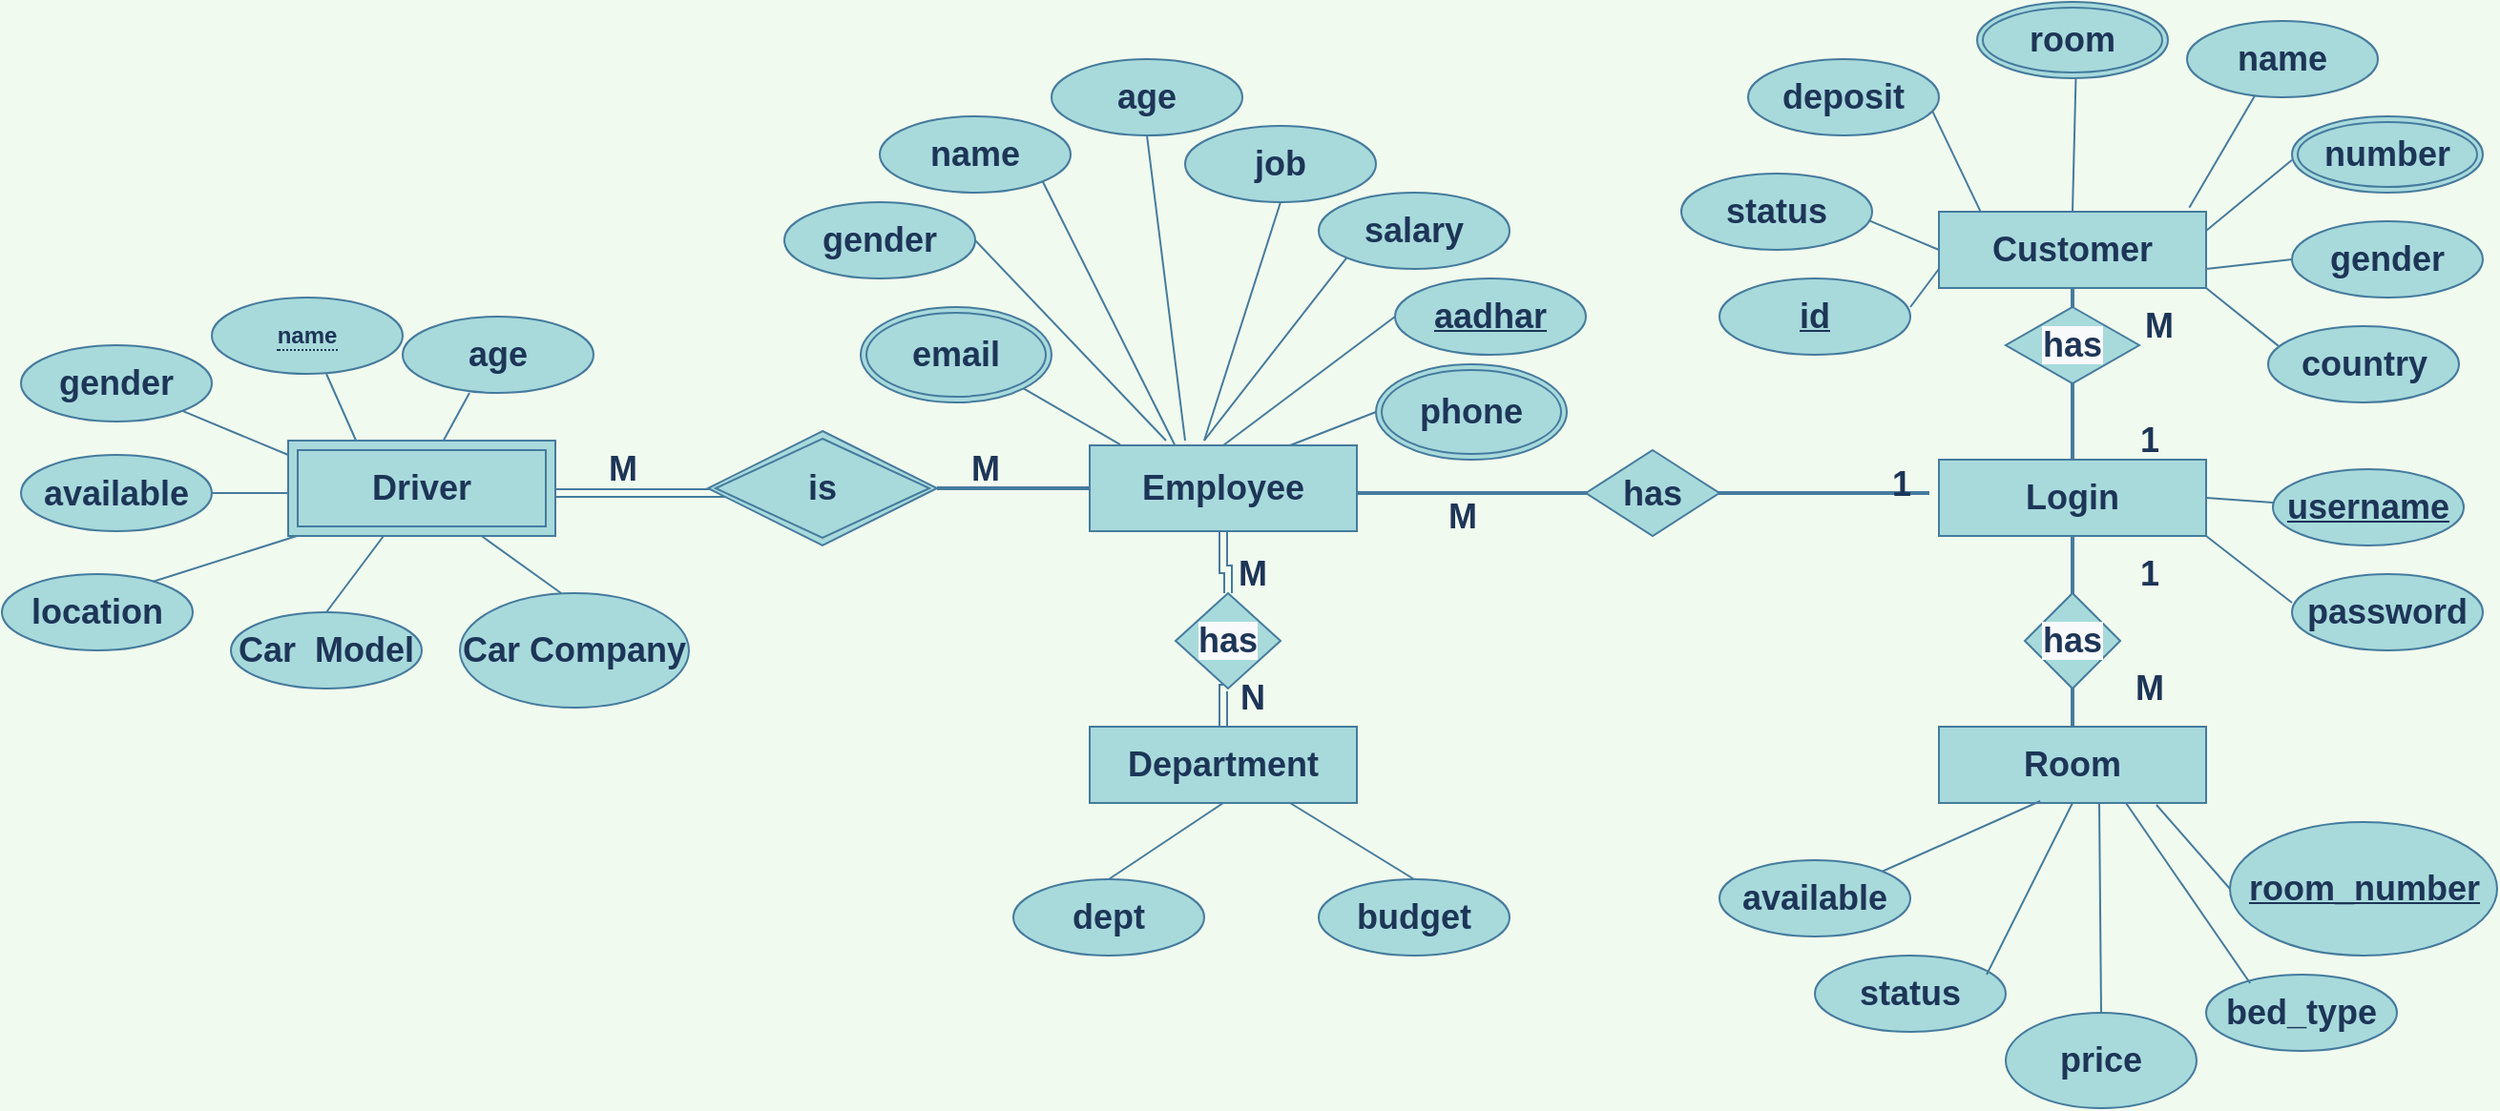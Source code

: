 <mxfile version="15.7.3" type="github">
  <diagram id="R2lEEEUBdFMjLlhIrx00" name="Page-1">
    <mxGraphModel dx="3050" dy="807" grid="1" gridSize="10" guides="1" tooltips="1" connect="1" arrows="1" fold="1" page="1" pageScale="1" pageWidth="850" pageHeight="1100" background="#F1FAEE" math="0" shadow="0" extFonts="Permanent Marker^https://fonts.googleapis.com/css?family=Permanent+Marker">
      <root>
        <mxCell id="0" />
        <mxCell id="1" parent="0" />
        <mxCell id="tLfT9vOAS1rbt2APkhs6-173" value="" style="line;strokeWidth=2;html=1;fontColor=#1D3557;fontStyle=1;rounded=0;labelBackgroundColor=#F1FAEE;fillColor=#A8DADC;strokeColor=#457B9D;" parent="1" vertex="1">
          <mxGeometry x="440" y="382.5" width="340" height="10" as="geometry" />
        </mxCell>
        <mxCell id="tLfT9vOAS1rbt2APkhs6-2" value="Department" style="whiteSpace=wrap;html=1;fontStyle=1;fontSize=18;fontColor=#1D3557;rounded=0;fillColor=#A8DADC;strokeColor=#457B9D;" parent="1" vertex="1">
          <mxGeometry x="340" y="510" width="140" height="40" as="geometry" />
        </mxCell>
        <mxCell id="tLfT9vOAS1rbt2APkhs6-3" value="Customer" style="whiteSpace=wrap;html=1;fontStyle=1;fontSize=18;fontColor=#1D3557;rounded=0;fillColor=#A8DADC;strokeColor=#457B9D;" parent="1" vertex="1">
          <mxGeometry x="785" y="240" width="140" height="40" as="geometry" />
        </mxCell>
        <mxCell id="tLfT9vOAS1rbt2APkhs6-32" style="edgeStyle=orthogonalEdgeStyle;shape=link;orthogonalLoop=1;jettySize=auto;html=1;entryX=0.5;entryY=0;entryDx=0;entryDy=0;fontSize=18;fontColor=#1D3557;fontStyle=1;rounded=0;labelBackgroundColor=#F1FAEE;strokeColor=#457B9D;" parent="1" source="tLfT9vOAS1rbt2APkhs6-4" target="tLfT9vOAS1rbt2APkhs6-15" edge="1">
          <mxGeometry relative="1" as="geometry" />
        </mxCell>
        <mxCell id="tLfT9vOAS1rbt2APkhs6-6" value="Room" style="whiteSpace=wrap;html=1;direction=south;fontStyle=1;fontSize=18;fontColor=#1D3557;rounded=0;fillColor=#A8DADC;strokeColor=#457B9D;" parent="1" vertex="1">
          <mxGeometry x="785" y="510" width="140" height="40" as="geometry" />
        </mxCell>
        <mxCell id="tLfT9vOAS1rbt2APkhs6-33" style="edgeStyle=orthogonalEdgeStyle;shape=link;orthogonalLoop=1;jettySize=auto;html=1;exitX=0.5;exitY=1;exitDx=0;exitDy=0;entryX=0.5;entryY=0;entryDx=0;entryDy=0;fontSize=18;fontColor=#1D3557;fontStyle=1;rounded=0;labelBackgroundColor=#F1FAEE;strokeColor=#457B9D;" parent="1" source="tLfT9vOAS1rbt2APkhs6-15" target="tLfT9vOAS1rbt2APkhs6-2" edge="1">
          <mxGeometry relative="1" as="geometry" />
        </mxCell>
        <mxCell id="tLfT9vOAS1rbt2APkhs6-15" value="&#xa;&#xa;&lt;span style=&quot;font-family: helvetica; font-size: 18px; font-style: normal; letter-spacing: normal; text-align: center; text-indent: 0px; text-transform: none; word-spacing: 0px; background-color: rgb(248, 249, 250); display: inline; float: none;&quot;&gt;has&lt;/span&gt;&#xa;&#xa;" style="rhombus;whiteSpace=wrap;html=1;fontSize=18;fontColor=#1D3557;fontStyle=1;rounded=0;fillColor=#A8DADC;strokeColor=#457B9D;" parent="1" vertex="1">
          <mxGeometry x="385" y="440" width="55" height="50" as="geometry" />
        </mxCell>
        <mxCell id="tLfT9vOAS1rbt2APkhs6-25" style="edgeStyle=orthogonalEdgeStyle;orthogonalLoop=1;jettySize=auto;html=1;exitX=0;exitY=0.5;exitDx=0;exitDy=0;entryX=0;entryY=0.5;entryDx=0;entryDy=0;fontSize=18;fontColor=#1D3557;fontStyle=1;rounded=0;labelBackgroundColor=#F1FAEE;strokeColor=#457B9D;" parent="1" edge="1">
          <mxGeometry relative="1" as="geometry">
            <mxPoint x="160" y="387.5" as="sourcePoint" />
            <mxPoint x="160" y="387.5" as="targetPoint" />
          </mxGeometry>
        </mxCell>
        <mxCell id="tLfT9vOAS1rbt2APkhs6-31" style="edgeStyle=orthogonalEdgeStyle;shape=link;orthogonalLoop=1;jettySize=auto;html=1;exitX=0;exitY=0.5;exitDx=0;exitDy=0;entryX=1;entryY=0.5;entryDx=0;entryDy=0;fontSize=18;fontColor=#1D3557;fontStyle=1;rounded=0;labelBackgroundColor=#F1FAEE;strokeColor=#457B9D;" parent="1" edge="1">
          <mxGeometry relative="1" as="geometry">
            <mxPoint x="160" y="387.5" as="sourcePoint" />
            <mxPoint x="60" y="387.5" as="targetPoint" />
          </mxGeometry>
        </mxCell>
        <mxCell id="tLfT9vOAS1rbt2APkhs6-17" value="has" style="rhombus;whiteSpace=wrap;html=1;fontSize=18;fontColor=#1D3557;fontStyle=1;rounded=0;fillColor=#A8DADC;strokeColor=#457B9D;" parent="1" vertex="1">
          <mxGeometry x="600" y="365" width="70" height="45" as="geometry" />
        </mxCell>
        <mxCell id="tLfT9vOAS1rbt2APkhs6-40" value="M" style="text;html=1;resizable=0;autosize=1;align=center;verticalAlign=middle;points=[];fillColor=none;strokeColor=none;fontSize=18;fontColor=#1D3557;fontStyle=1;rounded=0;" parent="1" vertex="1">
          <mxGeometry x="885" y="285" width="30" height="30" as="geometry" />
        </mxCell>
        <mxCell id="tLfT9vOAS1rbt2APkhs6-41" value="1" style="text;html=1;resizable=0;autosize=1;align=center;verticalAlign=middle;points=[];fillColor=none;strokeColor=none;fontSize=18;fontColor=#1D3557;fontStyle=1;rounded=0;" parent="1" vertex="1">
          <mxGeometry x="880" y="345" width="30" height="30" as="geometry" />
        </mxCell>
        <mxCell id="tLfT9vOAS1rbt2APkhs6-42" value="M" style="text;html=1;resizable=0;autosize=1;align=center;verticalAlign=middle;points=[];fillColor=none;strokeColor=none;fontSize=18;fontColor=#1D3557;fontStyle=1;rounded=0;" parent="1" vertex="1">
          <mxGeometry x="880" y="475" width="30" height="30" as="geometry" />
        </mxCell>
        <mxCell id="tLfT9vOAS1rbt2APkhs6-43" value="1" style="text;html=1;resizable=0;autosize=1;align=center;verticalAlign=middle;points=[];fillColor=none;strokeColor=none;fontSize=18;fontColor=#1D3557;fontStyle=1;rounded=0;" parent="1" vertex="1">
          <mxGeometry x="880" y="415" width="30" height="30" as="geometry" />
        </mxCell>
        <mxCell id="tLfT9vOAS1rbt2APkhs6-44" value="N" style="text;html=1;resizable=0;autosize=1;align=center;verticalAlign=middle;points=[];fillColor=none;strokeColor=none;fontSize=18;fontColor=#1D3557;fontStyle=1;rounded=0;" parent="1" vertex="1">
          <mxGeometry x="410" y="480" width="30" height="30" as="geometry" />
        </mxCell>
        <mxCell id="tLfT9vOAS1rbt2APkhs6-45" value="M" style="text;html=1;resizable=0;autosize=1;align=center;verticalAlign=middle;points=[];fillColor=none;strokeColor=none;fontSize=18;fontColor=#1D3557;fontStyle=1;rounded=0;" parent="1" vertex="1">
          <mxGeometry x="410" y="415" width="30" height="30" as="geometry" />
        </mxCell>
        <mxCell id="tLfT9vOAS1rbt2APkhs6-46" value="1" style="text;html=1;resizable=0;autosize=1;align=center;verticalAlign=middle;points=[];fillColor=none;strokeColor=none;fontSize=18;fontColor=#1D3557;fontStyle=1;rounded=0;" parent="1" vertex="1">
          <mxGeometry x="750" y="367.5" width="30" height="30" as="geometry" />
        </mxCell>
        <mxCell id="tLfT9vOAS1rbt2APkhs6-48" value="M" style="text;html=1;resizable=0;autosize=1;align=center;verticalAlign=middle;points=[];fillColor=none;strokeColor=none;fontSize=18;fontColor=#1D3557;fontStyle=1;rounded=0;" parent="1" vertex="1">
          <mxGeometry x="270" y="360" width="30" height="30" as="geometry" />
        </mxCell>
        <mxCell id="tLfT9vOAS1rbt2APkhs6-49" value="M" style="text;html=1;resizable=0;autosize=1;align=center;verticalAlign=middle;points=[];fillColor=none;strokeColor=none;fontSize=18;fontColor=#1D3557;fontStyle=1;rounded=0;" parent="1" vertex="1">
          <mxGeometry x="80" y="360" width="30" height="30" as="geometry" />
        </mxCell>
        <mxCell id="tLfT9vOAS1rbt2APkhs6-58" value="" style="endArrow=none;html=1;fontSize=18;entryX=0;entryY=0.5;entryDx=0;entryDy=0;exitX=1;exitY=0.5;exitDx=0;exitDy=0;fontColor=#1D3557;fontStyle=1;rounded=0;labelBackgroundColor=#F1FAEE;strokeColor=#457B9D;" parent="1" source="tLfT9vOAS1rbt2APkhs6-5" edge="1">
          <mxGeometry width="50" height="50" relative="1" as="geometry">
            <mxPoint x="920" y="400" as="sourcePoint" />
            <mxPoint x="960.0" y="392.5" as="targetPoint" />
          </mxGeometry>
        </mxCell>
        <mxCell id="tLfT9vOAS1rbt2APkhs6-61" value="" style="endArrow=none;html=1;fontSize=18;exitX=1;exitY=1;exitDx=0;exitDy=0;entryX=0;entryY=0.5;entryDx=0;entryDy=0;fontColor=#1D3557;fontStyle=1;rounded=0;labelBackgroundColor=#F1FAEE;strokeColor=#457B9D;" parent="1" source="tLfT9vOAS1rbt2APkhs6-5" edge="1">
          <mxGeometry width="50" height="50" relative="1" as="geometry">
            <mxPoint x="925" y="462.5" as="sourcePoint" />
            <mxPoint x="970.0" y="445" as="targetPoint" />
          </mxGeometry>
        </mxCell>
        <mxCell id="tLfT9vOAS1rbt2APkhs6-81" value="" style="endArrow=none;html=1;fontSize=18;entryX=0.693;entryY=1.071;entryDx=0;entryDy=0;entryPerimeter=0;exitX=0.157;exitY=0.008;exitDx=0;exitDy=0;exitPerimeter=0;fontColor=#1D3557;fontStyle=1;rounded=0;labelBackgroundColor=#F1FAEE;strokeColor=#457B9D;" parent="1" source="tLfT9vOAS1rbt2APkhs6-3" edge="1">
          <mxGeometry width="50" height="50" relative="1" as="geometry">
            <mxPoint x="740" y="290" as="sourcePoint" />
            <mxPoint x="779.475" y="182.84" as="targetPoint" />
          </mxGeometry>
        </mxCell>
        <mxCell id="tLfT9vOAS1rbt2APkhs6-82" value="" style="endArrow=none;html=1;fontSize=18;entryX=0.36;entryY=0.988;entryDx=0;entryDy=0;entryPerimeter=0;exitX=0.5;exitY=0;exitDx=0;exitDy=0;fontColor=#1D3557;fontStyle=1;rounded=0;labelBackgroundColor=#F1FAEE;strokeColor=#457B9D;" parent="1" source="tLfT9vOAS1rbt2APkhs6-3" edge="1">
          <mxGeometry width="50" height="50" relative="1" as="geometry">
            <mxPoint x="816.98" y="250.32" as="sourcePoint" />
            <mxPoint x="857" y="159.52" as="targetPoint" />
          </mxGeometry>
        </mxCell>
        <mxCell id="tLfT9vOAS1rbt2APkhs6-83" value="" style="endArrow=none;html=1;fontSize=18;exitX=0.937;exitY=-0.054;exitDx=0;exitDy=0;exitPerimeter=0;fontColor=#1D3557;fontStyle=1;rounded=0;labelBackgroundColor=#F1FAEE;strokeColor=#457B9D;" parent="1" source="tLfT9vOAS1rbt2APkhs6-3" edge="1">
          <mxGeometry width="50" height="50" relative="1" as="geometry">
            <mxPoint x="977.51" y="217.48" as="sourcePoint" />
            <mxPoint x="956.401" y="169.104" as="targetPoint" />
          </mxGeometry>
        </mxCell>
        <mxCell id="tLfT9vOAS1rbt2APkhs6-84" value="" style="endArrow=none;html=1;fontSize=18;entryX=0.693;entryY=1.071;entryDx=0;entryDy=0;entryPerimeter=0;exitX=1;exitY=0.25;exitDx=0;exitDy=0;fontColor=#1D3557;fontStyle=1;rounded=0;labelBackgroundColor=#F1FAEE;strokeColor=#457B9D;" parent="1" source="tLfT9vOAS1rbt2APkhs6-3" edge="1">
          <mxGeometry width="50" height="50" relative="1" as="geometry">
            <mxPoint x="997.51" y="270.32" as="sourcePoint" />
            <mxPoint x="970.005" y="212.84" as="targetPoint" />
          </mxGeometry>
        </mxCell>
        <mxCell id="tLfT9vOAS1rbt2APkhs6-85" value="" style="endArrow=none;html=1;fontSize=18;entryX=0;entryY=0.5;entryDx=0;entryDy=0;exitX=1;exitY=0.75;exitDx=0;exitDy=0;fontColor=#1D3557;fontStyle=1;rounded=0;labelBackgroundColor=#F1FAEE;strokeColor=#457B9D;" parent="1" source="tLfT9vOAS1rbt2APkhs6-3" edge="1">
          <mxGeometry width="50" height="50" relative="1" as="geometry">
            <mxPoint x="846.98" y="280.32" as="sourcePoint" />
            <mxPoint x="970.0" y="265" as="targetPoint" />
          </mxGeometry>
        </mxCell>
        <mxCell id="tLfT9vOAS1rbt2APkhs6-86" value="" style="endArrow=none;html=1;fontSize=18;entryX=0.949;entryY=0.842;entryDx=0;entryDy=0;entryPerimeter=0;exitX=0;exitY=0.5;exitDx=0;exitDy=0;fontColor=#1D3557;fontStyle=1;rounded=0;labelBackgroundColor=#F1FAEE;strokeColor=#457B9D;" parent="1" source="tLfT9vOAS1rbt2APkhs6-3" edge="1">
          <mxGeometry width="50" height="50" relative="1" as="geometry">
            <mxPoint x="856.98" y="290.32" as="sourcePoint" />
            <mxPoint x="746.175" y="243.68" as="targetPoint" />
          </mxGeometry>
        </mxCell>
        <mxCell id="tLfT9vOAS1rbt2APkhs6-87" value="" style="endArrow=none;html=1;fontSize=18;entryX=1;entryY=0.25;entryDx=0;entryDy=0;entryPerimeter=0;exitX=0;exitY=0.75;exitDx=0;exitDy=0;fontColor=#1D3557;fontStyle=1;rounded=0;labelBackgroundColor=#F1FAEE;strokeColor=#457B9D;" parent="1" source="tLfT9vOAS1rbt2APkhs6-3" edge="1">
          <mxGeometry width="50" height="50" relative="1" as="geometry">
            <mxPoint x="866.98" y="300.32" as="sourcePoint" />
            <mxPoint x="770" y="290" as="targetPoint" />
          </mxGeometry>
        </mxCell>
        <mxCell id="tLfT9vOAS1rbt2APkhs6-89" value="" style="endArrow=none;html=1;fontSize=18;entryX=1;entryY=1;entryDx=0;entryDy=0;exitX=0.053;exitY=0.258;exitDx=0;exitDy=0;exitPerimeter=0;fontColor=#1D3557;fontStyle=1;rounded=0;labelBackgroundColor=#F1FAEE;strokeColor=#457B9D;" parent="1" source="tLfT9vOAS1rbt2APkhs6-97" target="tLfT9vOAS1rbt2APkhs6-3" edge="1">
          <mxGeometry width="50" height="50" relative="1" as="geometry">
            <mxPoint x="960.983" y="305.858" as="sourcePoint" />
            <mxPoint x="849.475" y="252.84" as="targetPoint" />
          </mxGeometry>
        </mxCell>
        <mxCell id="tLfT9vOAS1rbt2APkhs6-90" value="id" style="ellipse;whiteSpace=wrap;html=1;align=center;fontStyle=5;fontSize=18;fontColor=#1D3557;rounded=0;fillColor=#A8DADC;strokeColor=#457B9D;" parent="1" vertex="1">
          <mxGeometry x="670" y="275" width="100" height="40" as="geometry" />
        </mxCell>
        <mxCell id="tLfT9vOAS1rbt2APkhs6-91" value="number" style="ellipse;shape=doubleEllipse;margin=3;whiteSpace=wrap;html=1;align=center;fontSize=18;fontColor=#1D3557;fontStyle=1;rounded=0;fillColor=#A8DADC;strokeColor=#457B9D;" parent="1" vertex="1">
          <mxGeometry x="970" y="190" width="100" height="40" as="geometry" />
        </mxCell>
        <mxCell id="tLfT9vOAS1rbt2APkhs6-92" value="room" style="ellipse;shape=doubleEllipse;margin=3;whiteSpace=wrap;html=1;align=center;fontSize=18;fontColor=#1D3557;fontStyle=1;rounded=0;fillColor=#A8DADC;strokeColor=#457B9D;" parent="1" vertex="1">
          <mxGeometry x="805" y="130" width="100" height="40" as="geometry" />
        </mxCell>
        <mxCell id="tLfT9vOAS1rbt2APkhs6-93" value="gender" style="ellipse;whiteSpace=wrap;html=1;align=center;fontSize=18;fontColor=#1D3557;fontStyle=1;rounded=0;fillColor=#A8DADC;strokeColor=#457B9D;" parent="1" vertex="1">
          <mxGeometry x="970" y="245" width="100" height="40" as="geometry" />
        </mxCell>
        <mxCell id="tLfT9vOAS1rbt2APkhs6-94" value="name" style="ellipse;whiteSpace=wrap;html=1;align=center;fontSize=18;fontColor=#1D3557;fontStyle=1;rounded=0;fillColor=#A8DADC;strokeColor=#457B9D;" parent="1" vertex="1">
          <mxGeometry x="915" y="140" width="100" height="40" as="geometry" />
        </mxCell>
        <mxCell id="tLfT9vOAS1rbt2APkhs6-95" value="deposit" style="ellipse;whiteSpace=wrap;html=1;align=center;fontSize=18;fontColor=#1D3557;fontStyle=1;rounded=0;fillColor=#A8DADC;strokeColor=#457B9D;" parent="1" vertex="1">
          <mxGeometry x="685" y="160" width="100" height="40" as="geometry" />
        </mxCell>
        <mxCell id="tLfT9vOAS1rbt2APkhs6-96" value="status" style="ellipse;whiteSpace=wrap;html=1;align=center;fontSize=18;fontColor=#1D3557;fontStyle=1;rounded=0;fillColor=#A8DADC;strokeColor=#457B9D;" parent="1" vertex="1">
          <mxGeometry x="650" y="220" width="100" height="40" as="geometry" />
        </mxCell>
        <mxCell id="tLfT9vOAS1rbt2APkhs6-97" value="country" style="ellipse;whiteSpace=wrap;html=1;align=center;fontSize=18;fontColor=#1D3557;fontStyle=1;rounded=0;fillColor=#A8DADC;strokeColor=#457B9D;" parent="1" vertex="1">
          <mxGeometry x="957.5" y="300" width="100" height="40" as="geometry" />
        </mxCell>
        <mxCell id="tLfT9vOAS1rbt2APkhs6-98" value="&lt;u&gt;username&lt;/u&gt;" style="ellipse;whiteSpace=wrap;html=1;align=center;fontSize=18;fontColor=#1D3557;fontStyle=1;rounded=0;fillColor=#A8DADC;strokeColor=#457B9D;" parent="1" vertex="1">
          <mxGeometry x="960" y="375" width="100" height="40" as="geometry" />
        </mxCell>
        <mxCell id="tLfT9vOAS1rbt2APkhs6-105" value="gender" style="ellipse;whiteSpace=wrap;html=1;align=center;fontSize=18;fontColor=#1D3557;fontStyle=1;rounded=0;fillColor=#A8DADC;strokeColor=#457B9D;" parent="1" vertex="1">
          <mxGeometry x="180" y="235" width="100" height="40" as="geometry" />
        </mxCell>
        <mxCell id="tLfT9vOAS1rbt2APkhs6-106" value="name" style="ellipse;whiteSpace=wrap;html=1;align=center;fontSize=18;fontColor=#1D3557;fontStyle=1;rounded=0;fillColor=#A8DADC;strokeColor=#457B9D;" parent="1" vertex="1">
          <mxGeometry x="230" y="190" width="100" height="40" as="geometry" />
        </mxCell>
        <mxCell id="tLfT9vOAS1rbt2APkhs6-107" value="age" style="ellipse;whiteSpace=wrap;html=1;align=center;fontSize=18;fontColor=#1D3557;fontStyle=1;rounded=0;fillColor=#A8DADC;strokeColor=#457B9D;" parent="1" vertex="1">
          <mxGeometry x="320" y="160" width="100" height="40" as="geometry" />
        </mxCell>
        <mxCell id="tLfT9vOAS1rbt2APkhs6-108" value="salary" style="ellipse;whiteSpace=wrap;html=1;align=center;fontSize=18;fontColor=#1D3557;fontStyle=1;rounded=0;fillColor=#A8DADC;strokeColor=#457B9D;" parent="1" vertex="1">
          <mxGeometry x="460" y="230" width="100" height="40" as="geometry" />
        </mxCell>
        <mxCell id="tLfT9vOAS1rbt2APkhs6-110" value="job" style="ellipse;whiteSpace=wrap;html=1;align=center;fontSize=18;fontColor=#1D3557;fontStyle=1;rounded=0;fillColor=#A8DADC;strokeColor=#457B9D;" parent="1" vertex="1">
          <mxGeometry x="390" y="195" width="100" height="40" as="geometry" />
        </mxCell>
        <mxCell id="tLfT9vOAS1rbt2APkhs6-111" value="&lt;span&gt;Car&amp;nbsp; Model&lt;/span&gt;" style="ellipse;whiteSpace=wrap;html=1;align=center;fontSize=18;fontStyle=1;fontColor=#1D3557;rounded=0;fillColor=#A8DADC;strokeColor=#457B9D;" parent="1" vertex="1">
          <mxGeometry x="-110" y="450" width="100" height="40" as="geometry" />
        </mxCell>
        <mxCell id="tLfT9vOAS1rbt2APkhs6-112" value="phone" style="ellipse;shape=doubleEllipse;margin=3;whiteSpace=wrap;html=1;align=center;fontSize=18;fontColor=#1D3557;fontStyle=1;rounded=0;fillColor=#A8DADC;strokeColor=#457B9D;" parent="1" vertex="1">
          <mxGeometry x="490" y="320" width="100" height="50" as="geometry" />
        </mxCell>
        <mxCell id="tLfT9vOAS1rbt2APkhs6-113" value="aadhar" style="ellipse;whiteSpace=wrap;html=1;align=center;fontStyle=5;fontSize=18;fontColor=#1D3557;rounded=0;fillColor=#A8DADC;strokeColor=#457B9D;" parent="1" vertex="1">
          <mxGeometry x="500" y="275" width="100" height="40" as="geometry" />
        </mxCell>
        <mxCell id="tLfT9vOAS1rbt2APkhs6-114" value="email" style="ellipse;shape=doubleEllipse;margin=3;whiteSpace=wrap;html=1;align=center;fontSize=18;fontColor=#1D3557;fontStyle=1;rounded=0;fillColor=#A8DADC;strokeColor=#457B9D;" parent="1" vertex="1">
          <mxGeometry x="220" y="290" width="100" height="50" as="geometry" />
        </mxCell>
        <mxCell id="tLfT9vOAS1rbt2APkhs6-124" value="" style="endArrow=none;html=1;fontSize=18;entryX=0.5;entryY=1;entryDx=0;entryDy=0;fontColor=#1D3557;fontStyle=1;rounded=0;labelBackgroundColor=#F1FAEE;strokeColor=#457B9D;" parent="1" target="tLfT9vOAS1rbt2APkhs6-110" edge="1">
          <mxGeometry width="50" height="50" relative="1" as="geometry">
            <mxPoint x="400" y="360" as="sourcePoint" />
            <mxPoint x="395" y="280" as="targetPoint" />
          </mxGeometry>
        </mxCell>
        <mxCell id="tLfT9vOAS1rbt2APkhs6-125" value="" style="endArrow=none;html=1;fontSize=18;entryX=0.5;entryY=1;entryDx=0;entryDy=0;fontColor=#1D3557;fontStyle=1;rounded=0;labelBackgroundColor=#F1FAEE;strokeColor=#457B9D;" parent="1" edge="1">
          <mxGeometry width="50" height="50" relative="1" as="geometry">
            <mxPoint x="390" y="360" as="sourcePoint" />
            <mxPoint x="370" y="200" as="targetPoint" />
          </mxGeometry>
        </mxCell>
        <mxCell id="tLfT9vOAS1rbt2APkhs6-126" value="" style="endArrow=none;html=1;fontSize=18;entryX=0;entryY=1;entryDx=0;entryDy=0;fontColor=#1D3557;fontStyle=1;rounded=0;labelBackgroundColor=#F1FAEE;strokeColor=#457B9D;" parent="1" target="tLfT9vOAS1rbt2APkhs6-108" edge="1">
          <mxGeometry width="50" height="50" relative="1" as="geometry">
            <mxPoint x="400" y="360" as="sourcePoint" />
            <mxPoint x="460" y="255" as="targetPoint" />
          </mxGeometry>
        </mxCell>
        <mxCell id="tLfT9vOAS1rbt2APkhs6-127" value="" style="endArrow=none;html=1;fontSize=18;entryX=0;entryY=0.5;entryDx=0;entryDy=0;exitX=0.5;exitY=0;exitDx=0;exitDy=0;fontColor=#1D3557;fontStyle=1;rounded=0;labelBackgroundColor=#F1FAEE;strokeColor=#457B9D;" parent="1" source="tLfT9vOAS1rbt2APkhs6-4" target="tLfT9vOAS1rbt2APkhs6-113" edge="1">
          <mxGeometry width="50" height="50" relative="1" as="geometry">
            <mxPoint x="430" y="390" as="sourcePoint" />
            <mxPoint x="470" y="265" as="targetPoint" />
          </mxGeometry>
        </mxCell>
        <mxCell id="tLfT9vOAS1rbt2APkhs6-128" value="" style="endArrow=none;html=1;fontSize=18;entryX=0;entryY=0.5;entryDx=0;entryDy=0;exitX=0.75;exitY=0;exitDx=0;exitDy=0;fontColor=#1D3557;fontStyle=1;rounded=0;labelBackgroundColor=#F1FAEE;strokeColor=#457B9D;" parent="1" source="tLfT9vOAS1rbt2APkhs6-4" target="tLfT9vOAS1rbt2APkhs6-112" edge="1">
          <mxGeometry width="50" height="50" relative="1" as="geometry">
            <mxPoint x="440" y="400" as="sourcePoint" />
            <mxPoint x="480" y="275" as="targetPoint" />
          </mxGeometry>
        </mxCell>
        <mxCell id="tLfT9vOAS1rbt2APkhs6-129" value="" style="endArrow=none;html=1;fontSize=18;entryX=1;entryY=1;entryDx=0;entryDy=0;exitX=0.321;exitY=0.011;exitDx=0;exitDy=0;exitPerimeter=0;fontColor=#1D3557;fontStyle=1;rounded=0;labelBackgroundColor=#F1FAEE;strokeColor=#457B9D;" parent="1" source="tLfT9vOAS1rbt2APkhs6-4" target="tLfT9vOAS1rbt2APkhs6-106" edge="1">
          <mxGeometry width="50" height="50" relative="1" as="geometry">
            <mxPoint x="450" y="410" as="sourcePoint" />
            <mxPoint x="490" y="285" as="targetPoint" />
          </mxGeometry>
        </mxCell>
        <mxCell id="tLfT9vOAS1rbt2APkhs6-130" value="" style="endArrow=none;html=1;fontSize=18;entryX=1;entryY=0.5;entryDx=0;entryDy=0;fontColor=#1D3557;fontStyle=1;rounded=0;labelBackgroundColor=#F1FAEE;strokeColor=#457B9D;" parent="1" target="tLfT9vOAS1rbt2APkhs6-105" edge="1">
          <mxGeometry width="50" height="50" relative="1" as="geometry">
            <mxPoint x="380" y="360" as="sourcePoint" />
            <mxPoint x="500" y="295" as="targetPoint" />
          </mxGeometry>
        </mxCell>
        <mxCell id="tLfT9vOAS1rbt2APkhs6-131" value="" style="endArrow=none;html=1;fontSize=18;entryX=1;entryY=1;entryDx=0;entryDy=0;exitX=0.114;exitY=-0.011;exitDx=0;exitDy=0;exitPerimeter=0;fontColor=#1D3557;fontStyle=1;rounded=0;labelBackgroundColor=#F1FAEE;strokeColor=#457B9D;" parent="1" source="tLfT9vOAS1rbt2APkhs6-4" target="tLfT9vOAS1rbt2APkhs6-114" edge="1">
          <mxGeometry width="50" height="50" relative="1" as="geometry">
            <mxPoint x="470" y="430" as="sourcePoint" />
            <mxPoint x="510" y="305" as="targetPoint" />
          </mxGeometry>
        </mxCell>
        <mxCell id="tLfT9vOAS1rbt2APkhs6-132" value="dept" style="ellipse;whiteSpace=wrap;html=1;align=center;fontSize=18;fontColor=#1D3557;fontStyle=1;rounded=0;fillColor=#A8DADC;strokeColor=#457B9D;" parent="1" vertex="1">
          <mxGeometry x="300" y="590" width="100" height="40" as="geometry" />
        </mxCell>
        <mxCell id="tLfT9vOAS1rbt2APkhs6-133" value="budget" style="ellipse;whiteSpace=wrap;html=1;align=center;fontSize=18;fontColor=#1D3557;fontStyle=1;rounded=0;fillColor=#A8DADC;strokeColor=#457B9D;" parent="1" vertex="1">
          <mxGeometry x="460" y="590" width="100" height="40" as="geometry" />
        </mxCell>
        <mxCell id="tLfT9vOAS1rbt2APkhs6-134" value="" style="endArrow=none;html=1;fontSize=18;entryX=0.5;entryY=0;entryDx=0;entryDy=0;exitX=0.75;exitY=1;exitDx=0;exitDy=0;fontColor=#1D3557;fontStyle=1;rounded=0;labelBackgroundColor=#F1FAEE;strokeColor=#457B9D;" parent="1" source="tLfT9vOAS1rbt2APkhs6-2" target="tLfT9vOAS1rbt2APkhs6-133" edge="1">
          <mxGeometry width="50" height="50" relative="1" as="geometry">
            <mxPoint x="480" y="440" as="sourcePoint" />
            <mxPoint x="520" y="315" as="targetPoint" />
          </mxGeometry>
        </mxCell>
        <mxCell id="tLfT9vOAS1rbt2APkhs6-135" value="" style="endArrow=none;html=1;fontSize=18;entryX=0.5;entryY=1;entryDx=0;entryDy=0;exitX=0.5;exitY=0;exitDx=0;exitDy=0;fontColor=#1D3557;fontStyle=1;rounded=0;labelBackgroundColor=#F1FAEE;strokeColor=#457B9D;" parent="1" source="tLfT9vOAS1rbt2APkhs6-132" target="tLfT9vOAS1rbt2APkhs6-2" edge="1">
          <mxGeometry width="50" height="50" relative="1" as="geometry">
            <mxPoint x="490" y="450" as="sourcePoint" />
            <mxPoint x="530" y="325" as="targetPoint" />
          </mxGeometry>
        </mxCell>
        <mxCell id="tLfT9vOAS1rbt2APkhs6-136" value="Car Company" style="ellipse;whiteSpace=wrap;html=1;align=center;fontSize=18;fontColor=#1D3557;fontStyle=1;rounded=0;fillColor=#A8DADC;strokeColor=#457B9D;" parent="1" vertex="1">
          <mxGeometry x="10" y="440" width="120" height="60" as="geometry" />
        </mxCell>
        <mxCell id="tLfT9vOAS1rbt2APkhs6-137" value="available" style="ellipse;whiteSpace=wrap;html=1;align=center;fontSize=18;fontColor=#1D3557;fontStyle=1;rounded=0;fillColor=#A8DADC;strokeColor=#457B9D;" parent="1" vertex="1">
          <mxGeometry x="-220" y="367.5" width="100" height="40" as="geometry" />
        </mxCell>
        <mxCell id="tLfT9vOAS1rbt2APkhs6-138" value="available" style="ellipse;whiteSpace=wrap;html=1;align=center;fontSize=18;fontColor=#1D3557;fontStyle=1;rounded=0;fillColor=#A8DADC;strokeColor=#457B9D;" parent="1" vertex="1">
          <mxGeometry x="670" y="580" width="100" height="40" as="geometry" />
        </mxCell>
        <mxCell id="tLfT9vOAS1rbt2APkhs6-139" value="room_number" style="ellipse;whiteSpace=wrap;html=1;align=center;fontSize=18;fontStyle=5;fontColor=#1D3557;rounded=0;fillColor=#A8DADC;strokeColor=#457B9D;" parent="1" vertex="1">
          <mxGeometry x="937.5" y="560" width="140" height="70" as="geometry" />
        </mxCell>
        <mxCell id="tLfT9vOAS1rbt2APkhs6-140" value="status" style="ellipse;whiteSpace=wrap;html=1;align=center;fontSize=18;fontColor=#1D3557;fontStyle=1;rounded=0;fillColor=#A8DADC;strokeColor=#457B9D;" parent="1" vertex="1">
          <mxGeometry x="720" y="630" width="100" height="40" as="geometry" />
        </mxCell>
        <mxCell id="tLfT9vOAS1rbt2APkhs6-141" value="bed_type" style="ellipse;whiteSpace=wrap;html=1;align=center;fontSize=18;fontColor=#1D3557;fontStyle=1;rounded=0;fillColor=#A8DADC;strokeColor=#457B9D;" parent="1" vertex="1">
          <mxGeometry x="925" y="640" width="100" height="40" as="geometry" />
        </mxCell>
        <mxCell id="tLfT9vOAS1rbt2APkhs6-142" value="price" style="ellipse;whiteSpace=wrap;html=1;align=center;fontSize=18;fontColor=#1D3557;fontStyle=1;rounded=0;fillColor=#A8DADC;strokeColor=#457B9D;" parent="1" vertex="1">
          <mxGeometry x="820" y="660" width="100" height="50" as="geometry" />
        </mxCell>
        <mxCell id="tLfT9vOAS1rbt2APkhs6-144" value="" style="endArrow=none;html=1;fontSize=18;entryX=0.975;entryY=0.621;entryDx=0;entryDy=0;entryPerimeter=0;exitX=1;exitY=0;exitDx=0;exitDy=0;fontColor=#1D3557;fontStyle=1;rounded=0;labelBackgroundColor=#F1FAEE;strokeColor=#457B9D;" parent="1" source="tLfT9vOAS1rbt2APkhs6-138" target="tLfT9vOAS1rbt2APkhs6-6" edge="1">
          <mxGeometry width="50" height="50" relative="1" as="geometry">
            <mxPoint x="800" y="630" as="sourcePoint" />
            <mxPoint x="850" y="580" as="targetPoint" />
          </mxGeometry>
        </mxCell>
        <mxCell id="tLfT9vOAS1rbt2APkhs6-145" value="" style="endArrow=none;html=1;fontSize=18;entryX=1;entryY=0.5;entryDx=0;entryDy=0;fontColor=#1D3557;fontStyle=1;rounded=0;labelBackgroundColor=#F1FAEE;strokeColor=#457B9D;" parent="1" target="tLfT9vOAS1rbt2APkhs6-6" edge="1">
          <mxGeometry width="50" height="50" relative="1" as="geometry">
            <mxPoint x="810" y="640" as="sourcePoint" />
            <mxPoint x="848.06" y="559" as="targetPoint" />
          </mxGeometry>
        </mxCell>
        <mxCell id="tLfT9vOAS1rbt2APkhs6-146" value="" style="endArrow=none;html=1;fontSize=18;entryX=0.975;entryY=0.621;entryDx=0;entryDy=0;entryPerimeter=0;exitX=1;exitY=0.3;exitDx=0;exitDy=0;exitPerimeter=0;fontColor=#1D3557;fontStyle=1;rounded=0;labelBackgroundColor=#F1FAEE;strokeColor=#457B9D;" parent="1" source="tLfT9vOAS1rbt2APkhs6-6" edge="1">
          <mxGeometry width="50" height="50" relative="1" as="geometry">
            <mxPoint x="870" y="550" as="sourcePoint" />
            <mxPoint x="948.06" y="644.5" as="targetPoint" />
          </mxGeometry>
        </mxCell>
        <mxCell id="tLfT9vOAS1rbt2APkhs6-147" value="" style="endArrow=none;html=1;fontSize=18;entryX=0;entryY=0.5;entryDx=0;entryDy=0;exitX=1.025;exitY=0.186;exitDx=0;exitDy=0;exitPerimeter=0;fontColor=#1D3557;fontStyle=1;rounded=0;labelBackgroundColor=#F1FAEE;strokeColor=#457B9D;" parent="1" source="tLfT9vOAS1rbt2APkhs6-6" target="tLfT9vOAS1rbt2APkhs6-139" edge="1">
          <mxGeometry width="50" height="50" relative="1" as="geometry">
            <mxPoint x="830" y="660" as="sourcePoint" />
            <mxPoint x="868.06" y="579" as="targetPoint" />
          </mxGeometry>
        </mxCell>
        <mxCell id="tLfT9vOAS1rbt2APkhs6-148" value="" style="endArrow=none;html=1;fontSize=18;entryX=1;entryY=0.4;entryDx=0;entryDy=0;exitX=0.5;exitY=0;exitDx=0;exitDy=0;entryPerimeter=0;fontColor=#1D3557;fontStyle=1;rounded=0;labelBackgroundColor=#F1FAEE;strokeColor=#457B9D;" parent="1" source="tLfT9vOAS1rbt2APkhs6-142" target="tLfT9vOAS1rbt2APkhs6-6" edge="1">
          <mxGeometry width="50" height="50" relative="1" as="geometry">
            <mxPoint x="840" y="670" as="sourcePoint" />
            <mxPoint x="878.06" y="589" as="targetPoint" />
          </mxGeometry>
        </mxCell>
        <mxCell id="tLfT9vOAS1rbt2APkhs6-150" value="age" style="ellipse;whiteSpace=wrap;html=1;align=center;fontSize=18;fontColor=#1D3557;fontStyle=1;rounded=0;fillColor=#A8DADC;strokeColor=#457B9D;" parent="1" vertex="1">
          <mxGeometry x="-20" y="295" width="100" height="40" as="geometry" />
        </mxCell>
        <mxCell id="tLfT9vOAS1rbt2APkhs6-151" value="gender" style="ellipse;whiteSpace=wrap;html=1;align=center;fontSize=18;fontColor=#1D3557;fontStyle=1;rounded=0;fillColor=#A8DADC;strokeColor=#457B9D;" parent="1" vertex="1">
          <mxGeometry x="-220" y="310" width="100" height="40" as="geometry" />
        </mxCell>
        <mxCell id="tLfT9vOAS1rbt2APkhs6-152" value="M" style="text;html=1;align=center;verticalAlign=middle;resizable=0;points=[];autosize=1;strokeColor=none;fillColor=none;fontSize=18;fontColor=#1D3557;fontStyle=1;rounded=0;" parent="1" vertex="1">
          <mxGeometry x="520" y="385" width="30" height="30" as="geometry" />
        </mxCell>
        <mxCell id="tLfT9vOAS1rbt2APkhs6-154" value="location" style="ellipse;whiteSpace=wrap;html=1;align=center;fontSize=18;fontColor=#1D3557;fontStyle=1;rounded=0;fillColor=#A8DADC;strokeColor=#457B9D;" parent="1" vertex="1">
          <mxGeometry x="-230" y="430" width="100" height="40" as="geometry" />
        </mxCell>
        <mxCell id="tLfT9vOAS1rbt2APkhs6-155" value="" style="endArrow=none;html=1;fontSize=18;fontColor=#1D3557;fontStyle=1;rounded=0;labelBackgroundColor=#F1FAEE;strokeColor=#457B9D;" parent="1" edge="1">
          <mxGeometry width="50" height="50" relative="1" as="geometry">
            <mxPoint x="-40" y="370" as="sourcePoint" />
            <mxPoint x="-60" y="325" as="targetPoint" />
          </mxGeometry>
        </mxCell>
        <mxCell id="tLfT9vOAS1rbt2APkhs6-157" value="" style="endArrow=none;html=1;fontSize=18;exitX=0.55;exitY=0.013;exitDx=0;exitDy=0;exitPerimeter=0;fontColor=#1D3557;fontStyle=1;rounded=0;labelBackgroundColor=#F1FAEE;strokeColor=#457B9D;" parent="1" edge="1">
          <mxGeometry width="50" height="50" relative="1" as="geometry">
            <mxPoint x="-3" y="368.02" as="sourcePoint" />
            <mxPoint x="15" y="335" as="targetPoint" />
          </mxGeometry>
        </mxCell>
        <mxCell id="tLfT9vOAS1rbt2APkhs6-158" value="" style="endArrow=none;html=1;fontSize=18;entryX=0;entryY=0;entryDx=0;entryDy=0;fontColor=#1D3557;fontStyle=1;rounded=0;labelBackgroundColor=#F1FAEE;strokeColor=#457B9D;" parent="1" source="tLfT9vOAS1rbt2APkhs6-151" edge="1">
          <mxGeometry width="50" height="50" relative="1" as="geometry">
            <mxPoint x="-80" y="410" as="sourcePoint" />
            <mxPoint x="-80" y="367.5" as="targetPoint" />
          </mxGeometry>
        </mxCell>
        <mxCell id="tLfT9vOAS1rbt2APkhs6-160" value="" style="endArrow=none;html=1;fontSize=18;exitX=0.79;exitY=0.1;exitDx=0;exitDy=0;exitPerimeter=0;entryX=0.1;entryY=0.988;entryDx=0;entryDy=0;entryPerimeter=0;fontColor=#1D3557;fontStyle=1;rounded=0;labelBackgroundColor=#F1FAEE;strokeColor=#457B9D;" parent="1" source="tLfT9vOAS1rbt2APkhs6-154" edge="1">
          <mxGeometry width="50" height="50" relative="1" as="geometry">
            <mxPoint x="-60" y="430" as="sourcePoint" />
            <mxPoint x="-66" y="407.02" as="targetPoint" />
          </mxGeometry>
        </mxCell>
        <mxCell id="tLfT9vOAS1rbt2APkhs6-161" value="" style="endArrow=none;html=1;fontSize=18;exitX=0.5;exitY=0;exitDx=0;exitDy=0;fontColor=#1D3557;fontStyle=1;rounded=0;labelBackgroundColor=#F1FAEE;strokeColor=#457B9D;" parent="1" source="tLfT9vOAS1rbt2APkhs6-111" edge="1">
          <mxGeometry width="50" height="50" relative="1" as="geometry">
            <mxPoint x="-50" y="440" as="sourcePoint" />
            <mxPoint x="-30" y="410" as="targetPoint" />
          </mxGeometry>
        </mxCell>
        <mxCell id="tLfT9vOAS1rbt2APkhs6-162" value="" style="endArrow=none;html=1;fontSize=18;exitX=0.442;exitY=0;exitDx=0;exitDy=0;exitPerimeter=0;fontColor=#1D3557;fontStyle=1;rounded=0;labelBackgroundColor=#F1FAEE;strokeColor=#457B9D;" parent="1" source="tLfT9vOAS1rbt2APkhs6-136" edge="1">
          <mxGeometry width="50" height="50" relative="1" as="geometry">
            <mxPoint x="-40" y="450" as="sourcePoint" />
            <mxPoint x="17.825" y="407.5" as="targetPoint" />
          </mxGeometry>
        </mxCell>
        <mxCell id="tLfT9vOAS1rbt2APkhs6-166" value="" style="endArrow=none;html=1;fontSize=18;entryX=0;entryY=0.5;entryDx=0;entryDy=0;fontColor=#1D3557;fontStyle=1;rounded=0;labelBackgroundColor=#F1FAEE;strokeColor=#457B9D;" parent="1" source="tLfT9vOAS1rbt2APkhs6-137" edge="1">
          <mxGeometry width="50" height="50" relative="1" as="geometry">
            <mxPoint x="-30" y="460" as="sourcePoint" />
            <mxPoint x="-80" y="387.5" as="targetPoint" />
          </mxGeometry>
        </mxCell>
        <mxCell id="tLfT9vOAS1rbt2APkhs6-167" value="Driver" style="shape=ext;margin=3;double=1;whiteSpace=wrap;html=1;align=center;fontSize=18;fontColor=#1D3557;fontStyle=1;rounded=0;fillColor=#A8DADC;strokeColor=#457B9D;" parent="1" vertex="1">
          <mxGeometry x="-80" y="360" width="140" height="50" as="geometry" />
        </mxCell>
        <mxCell id="tLfT9vOAS1rbt2APkhs6-170" value="is" style="shape=rhombus;double=1;perimeter=rhombusPerimeter;whiteSpace=wrap;html=1;align=center;fontSize=18;fontColor=#1D3557;fontStyle=1;rounded=0;fillColor=#A8DADC;strokeColor=#457B9D;" parent="1" vertex="1">
          <mxGeometry x="140" y="355" width="120" height="60" as="geometry" />
        </mxCell>
        <mxCell id="tLfT9vOAS1rbt2APkhs6-172" value="" style="line;strokeWidth=2;html=1;fontColor=#1D3557;fontStyle=1;rounded=0;labelBackgroundColor=#F1FAEE;fillColor=#A8DADC;strokeColor=#457B9D;" parent="1" vertex="1">
          <mxGeometry x="260" y="380" width="80" height="10" as="geometry" />
        </mxCell>
        <mxCell id="tLfT9vOAS1rbt2APkhs6-175" value="" style="edgeStyle=orthogonalEdgeStyle;orthogonalLoop=1;jettySize=auto;html=1;fontColor=#1D3557;fontStyle=1;rounded=0;labelBackgroundColor=#F1FAEE;strokeColor=#457B9D;" parent="1" source="tLfT9vOAS1rbt2APkhs6-173" target="tLfT9vOAS1rbt2APkhs6-172" edge="1">
          <mxGeometry relative="1" as="geometry" />
        </mxCell>
        <mxCell id="tLfT9vOAS1rbt2APkhs6-4" value="Employee" style="whiteSpace=wrap;html=1;fontStyle=1;fontSize=18;fontColor=#1D3557;rounded=0;fillColor=#A8DADC;strokeColor=#457B9D;" parent="1" vertex="1">
          <mxGeometry x="340" y="362.5" width="140" height="45" as="geometry" />
        </mxCell>
        <mxCell id="tLfT9vOAS1rbt2APkhs6-179" value="" style="line;strokeWidth=2;direction=south;html=1;fontColor=#1D3557;fontStyle=1;rounded=0;labelBackgroundColor=#F1FAEE;fillColor=#A8DADC;strokeColor=#457B9D;" parent="1" vertex="1">
          <mxGeometry x="850" y="280" width="10" height="230" as="geometry" />
        </mxCell>
        <mxCell id="tLfT9vOAS1rbt2APkhs6-14" value="&#xa;&#xa;&lt;span style=&quot;font-family: helvetica; font-size: 18px; font-style: normal; letter-spacing: normal; text-align: center; text-indent: 0px; text-transform: none; word-spacing: 0px; background-color: rgb(248, 249, 250); display: inline; float: none;&quot;&gt;has&lt;/span&gt;&#xa;&#xa;" style="rhombus;whiteSpace=wrap;html=1;fontSize=18;fontColor=#1D3557;fontStyle=1;rounded=0;fillColor=#A8DADC;strokeColor=#457B9D;" parent="1" vertex="1">
          <mxGeometry x="820" y="290" width="70" height="40" as="geometry" />
        </mxCell>
        <mxCell id="tLfT9vOAS1rbt2APkhs6-5" value="Login" style="whiteSpace=wrap;html=1;fontStyle=1;fontSize=18;fontColor=#1D3557;rounded=0;fillColor=#A8DADC;strokeColor=#457B9D;" parent="1" vertex="1">
          <mxGeometry x="785" y="370" width="140" height="40" as="geometry" />
        </mxCell>
        <mxCell id="tLfT9vOAS1rbt2APkhs6-10" value="&#xa;&#xa;&lt;span style=&quot;font-family: helvetica; font-size: 18px; font-style: normal; letter-spacing: normal; text-align: center; text-indent: 0px; text-transform: none; word-spacing: 0px; background-color: rgb(248, 249, 250); display: inline; float: none;&quot;&gt;has&lt;/span&gt;&#xa;&#xa;" style="rhombus;whiteSpace=wrap;html=1;fontSize=18;fontColor=#1D3557;fontStyle=1;rounded=0;fillColor=#A8DADC;strokeColor=#457B9D;" parent="1" vertex="1">
          <mxGeometry x="830" y="440" width="50" height="50" as="geometry" />
        </mxCell>
        <mxCell id="tLfT9vOAS1rbt2APkhs6-187" value="&lt;span style=&quot;border-bottom: 1px dotted&quot;&gt;name&lt;/span&gt;" style="ellipse;whiteSpace=wrap;html=1;align=center;fontColor=#1D3557;fontStyle=1;rounded=0;fillColor=#A8DADC;strokeColor=#457B9D;" parent="1" vertex="1">
          <mxGeometry x="-120" y="285" width="100" height="40" as="geometry" />
        </mxCell>
        <mxCell id="YR1HF5GOMcGi3SUSlhOe-3" value="password" style="ellipse;whiteSpace=wrap;html=1;align=center;fontSize=18;fontColor=#1D3557;fontStyle=1;rounded=0;fillColor=#A8DADC;strokeColor=#457B9D;" vertex="1" parent="1">
          <mxGeometry x="970" y="430" width="100" height="40" as="geometry" />
        </mxCell>
      </root>
    </mxGraphModel>
  </diagram>
</mxfile>
